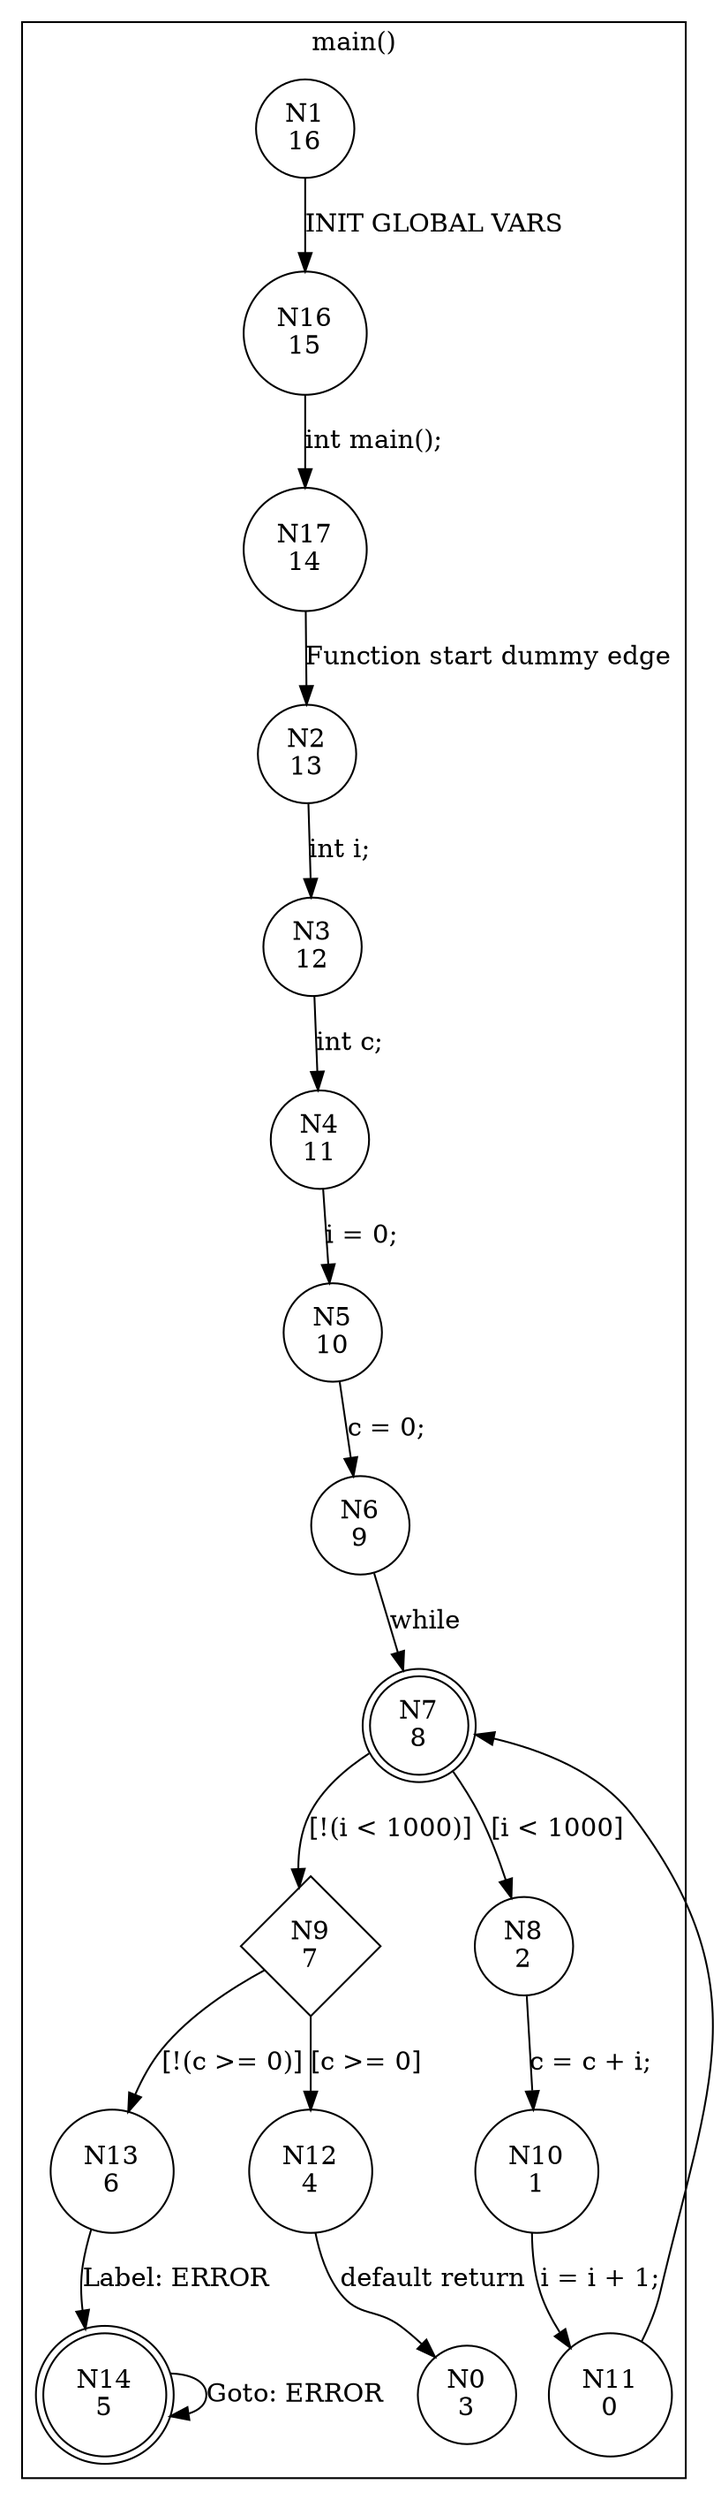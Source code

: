digraph CFA {
1 [shape="circle" label="N1\n16"]
16 [shape="circle" label="N16\n15"]
17 [shape="circle" label="N17\n14"]
2 [shape="circle" label="N2\n13"]
3 [shape="circle" label="N3\n12"]
4 [shape="circle" label="N4\n11"]
5 [shape="circle" label="N5\n10"]
6 [shape="circle" label="N6\n9"]
7 [shape="doublecircle" label="N7\n8"]
9 [shape="diamond" label="N9\n7"]
13 [shape="circle" label="N13\n6"]
14 [shape="doublecircle" label="N14\n5"]
12 [shape="circle" label="N12\n4"]
0 [shape="circle" label="N0\n3"]
8 [shape="circle" label="N8\n2"]
10 [shape="circle" label="N10\n1"]
11 [shape="circle" label="N11\n0"]
node [shape="circle"]
subgraph cluster_main {
label="main()"
1 -> 16 [label="INIT GLOBAL VARS"]
16 -> 17 [label="int main();"]
17 -> 2 [label="Function start dummy edge"]
2 -> 3 [label="int i;"]
3 -> 4 [label="int c;"]
4 -> 5 [label="i = 0;"]
5 -> 6 [label="c = 0;"]
6 -> 7 [label="while"]
7 -> 8 [label="[i < 1000]"]
7 -> 9 [label="[!(i < 1000)]"]
9 -> 12 [label="[c >= 0]"]
9 -> 13 [label="[!(c >= 0)]"]
13 -> 14 [label="Label: ERROR"]
14 -> 14 [label="Goto: ERROR"]
12 -> 0 [label="default return"]
8 -> 10 [label="c = c + i;"]
10 -> 11 [label="i = i + 1;"]
11 -> 7 [label=""]}
}
